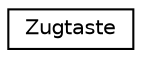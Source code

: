 digraph "Grafische Darstellung der Klassenhierarchie"
{
 // LATEX_PDF_SIZE
  edge [fontname="Helvetica",fontsize="10",labelfontname="Helvetica",labelfontsize="10"];
  node [fontname="Helvetica",fontsize="10",shape=record];
  rankdir="LR";
  Node0 [label="Zugtaste",height=0.2,width=0.4,color="black", fillcolor="white", style="filled",URL="$class_zugtaste.html",tooltip=" "];
}
